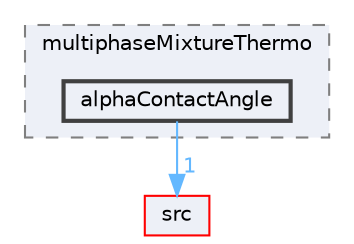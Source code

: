 digraph "applications/solvers/multiphase/compressibleMultiphaseInterFoam/multiphaseMixtureThermo/alphaContactAngle"
{
 // LATEX_PDF_SIZE
  bgcolor="transparent";
  edge [fontname=Helvetica,fontsize=10,labelfontname=Helvetica,labelfontsize=10];
  node [fontname=Helvetica,fontsize=10,shape=box,height=0.2,width=0.4];
  compound=true
  subgraph clusterdir_4d5f0f5b5dec621b48f4410ade9ffff5 {
    graph [ bgcolor="#edf0f7", pencolor="grey50", label="multiphaseMixtureThermo", fontname=Helvetica,fontsize=10 style="filled,dashed", URL="dir_4d5f0f5b5dec621b48f4410ade9ffff5.html",tooltip=""]
  dir_f34d4c54300c823100407345aec3ed97 [label="alphaContactAngle", fillcolor="#edf0f7", color="grey25", style="filled,bold", URL="dir_f34d4c54300c823100407345aec3ed97.html",tooltip=""];
  }
  dir_68267d1309a1af8e8297ef4c3efbcdba [label="src", fillcolor="#edf0f7", color="red", style="filled", URL="dir_68267d1309a1af8e8297ef4c3efbcdba.html",tooltip=""];
  dir_f34d4c54300c823100407345aec3ed97->dir_68267d1309a1af8e8297ef4c3efbcdba [headlabel="1", labeldistance=1.5 headhref="dir_000083_003729.html" href="dir_000083_003729.html" color="steelblue1" fontcolor="steelblue1"];
}
